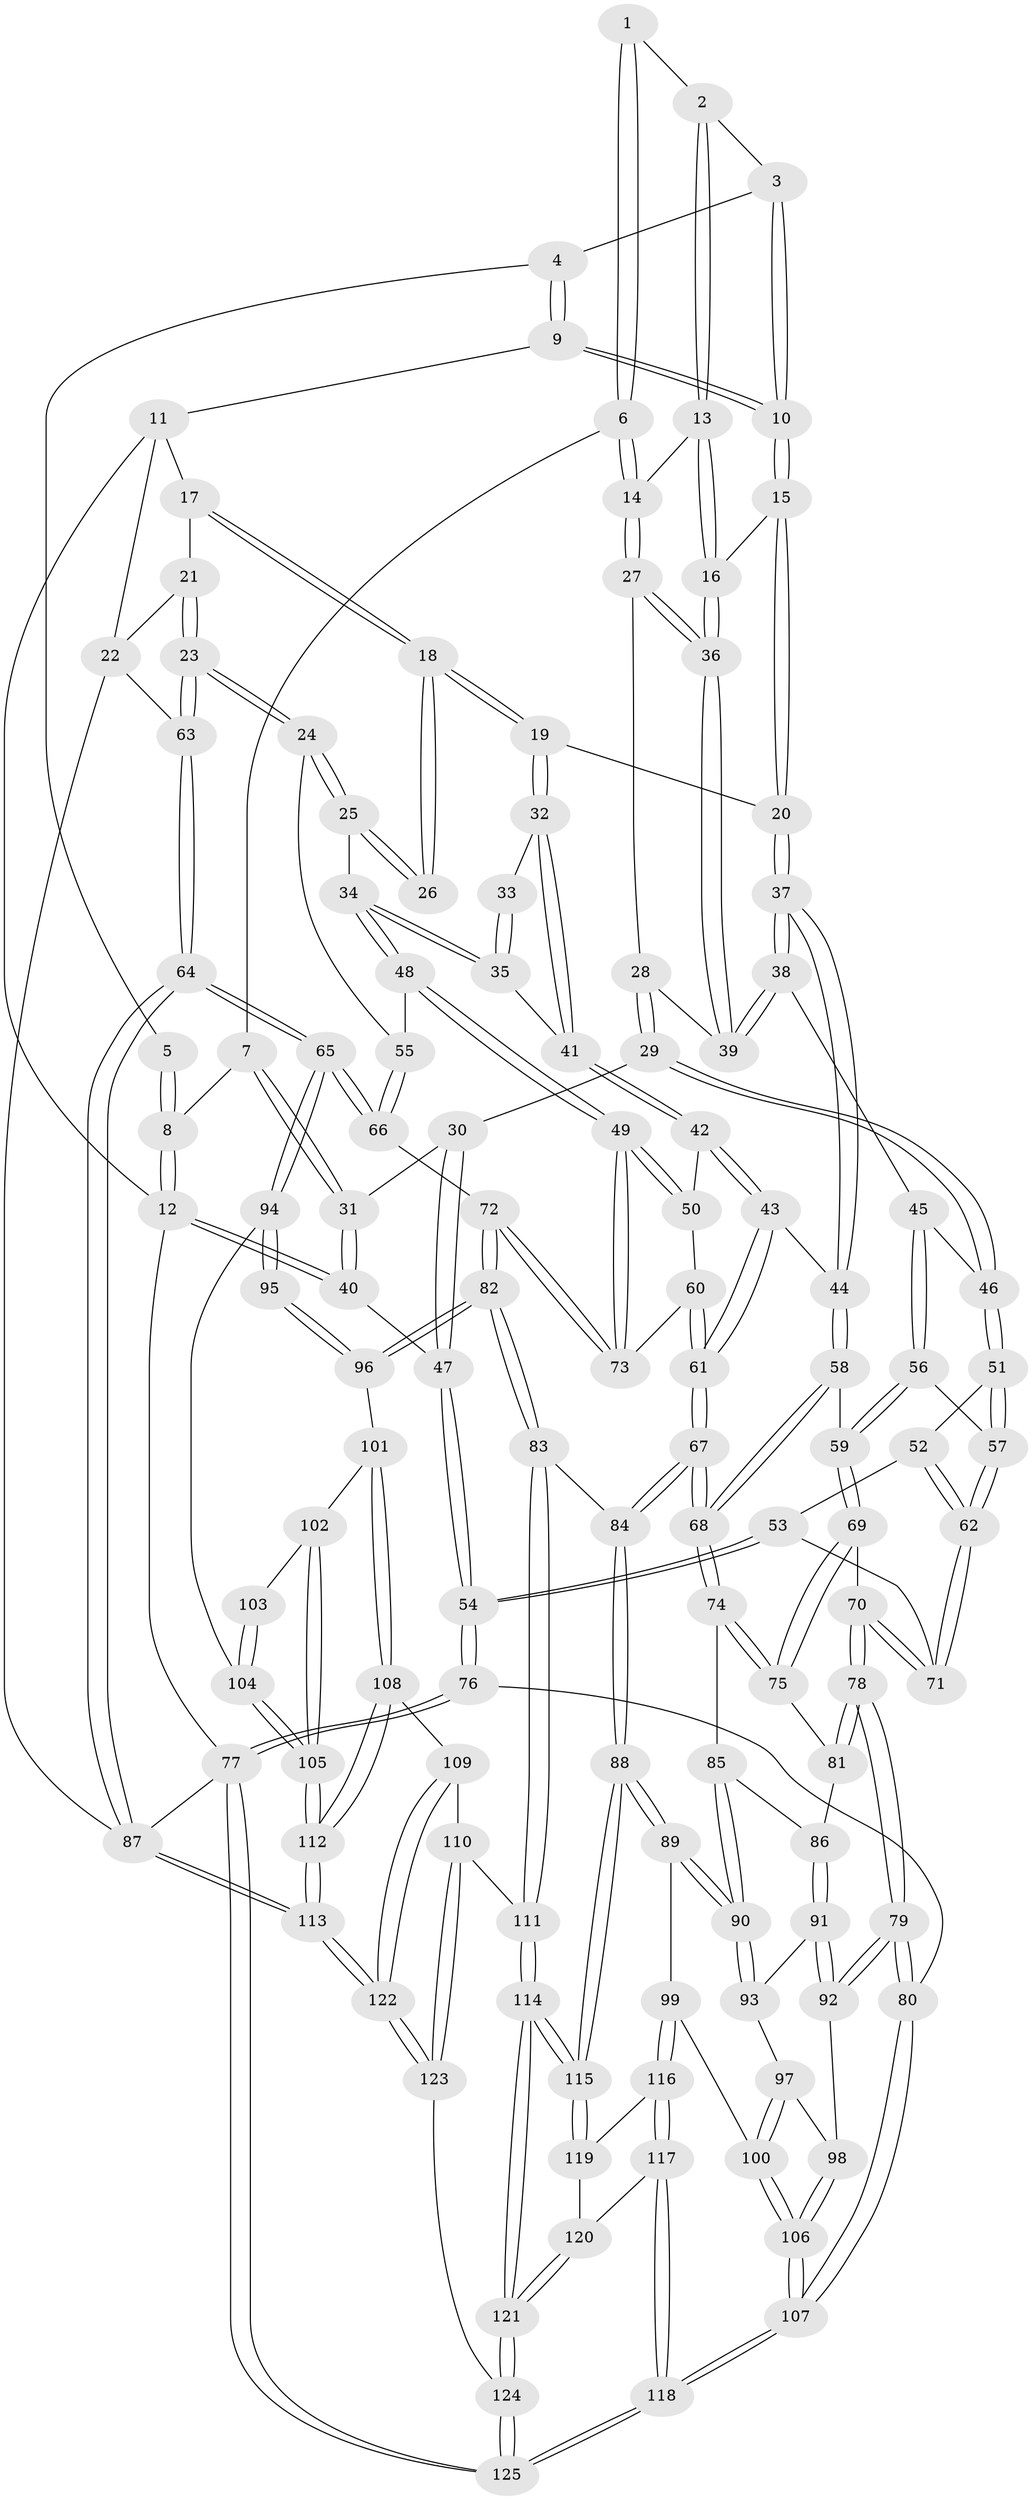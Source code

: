 // Generated by graph-tools (version 1.1) at 2025/11/02/27/25 16:11:58]
// undirected, 125 vertices, 309 edges
graph export_dot {
graph [start="1"]
  node [color=gray90,style=filled];
  1 [pos="+0.2569414755385918+0"];
  2 [pos="+0.34280767272139817+0.06705990163068994"];
  3 [pos="+0.41104714247981583+0"];
  4 [pos="+0.5004722223403997+0"];
  5 [pos="+0.22578058685846622+0"];
  6 [pos="+0.20478526810621125+0.12351060282759725"];
  7 [pos="+0.20351512112856274+0.1237664304164737"];
  8 [pos="+0+0"];
  9 [pos="+0.6658778022962546+0"];
  10 [pos="+0.4386274555934568+0.1704889113311572"];
  11 [pos="+0.671723515162671+0"];
  12 [pos="+0+0"];
  13 [pos="+0.3236392638884289+0.14343370538186564"];
  14 [pos="+0.31496116443257194+0.14527149962461153"];
  15 [pos="+0.4352469500060784+0.1791519909334307"];
  16 [pos="+0.3889769369930542+0.17862528339844344"];
  17 [pos="+0.6791565129318152+0"];
  18 [pos="+0.6635828951211633+0.046679726125222275"];
  19 [pos="+0.537003383548223+0.22358149831997653"];
  20 [pos="+0.4803750189794383+0.21456061698718387"];
  21 [pos="+0.8522915538818769+0.07381267423473988"];
  22 [pos="+1+0"];
  23 [pos="+0.9885270175983968+0.32950551868058137"];
  24 [pos="+0.8887280850339495+0.32675840265996503"];
  25 [pos="+0.7884589578695347+0.3016081545182876"];
  26 [pos="+0.6979005509901015+0.13870100744847344"];
  27 [pos="+0.27975117327692334+0.23931983324141623"];
  28 [pos="+0.2585604100478806+0.26295975263435173"];
  29 [pos="+0.14979030296079363+0.3150768109075202"];
  30 [pos="+0.12953701741836632+0.27732218032470046"];
  31 [pos="+0.12596159242006613+0.22763679799420247"];
  32 [pos="+0.582445882385513+0.2868781161462716"];
  33 [pos="+0.6566131666433115+0.19914341506344346"];
  34 [pos="+0.6608782555700748+0.33909503037960675"];
  35 [pos="+0.6433341902701422+0.3362273875812053"];
  36 [pos="+0.35438725280683986+0.2852787228925184"];
  37 [pos="+0.40295579044954116+0.4024489117378866"];
  38 [pos="+0.3669147023194651+0.38604019321769706"];
  39 [pos="+0.353313560161877+0.32518886123441804"];
  40 [pos="+0+0"];
  41 [pos="+0.606220545962078+0.33102014037948774"];
  42 [pos="+0.5250075825430717+0.40744110843710285"];
  43 [pos="+0.49652780884035086+0.4137330195155146"];
  44 [pos="+0.40592824505917546+0.40550741590253436"];
  45 [pos="+0.3261822473536719+0.3911094096668808"];
  46 [pos="+0.15598829531075928+0.35688221376618195"];
  47 [pos="+0+0.3161214255681238"];
  48 [pos="+0.6765359448840653+0.516607914778283"];
  49 [pos="+0.6560608952890933+0.5619131549574461"];
  50 [pos="+0.5263511549672014+0.4092385895340195"];
  51 [pos="+0.14902466422933855+0.37097318061920637"];
  52 [pos="+0.10304504883805571+0.41334346312497433"];
  53 [pos="+0+0.4618460855932191"];
  54 [pos="+0+0.5086589950895285"];
  55 [pos="+0.7470199879874386+0.47272931127202755"];
  56 [pos="+0.2528927832781663+0.5226754777446734"];
  57 [pos="+0.22703440048132872+0.5110266621197962"];
  58 [pos="+0.3945174758173184+0.4761520557791404"];
  59 [pos="+0.26813048838231646+0.5430106157073862"];
  60 [pos="+0.5546264701582997+0.5898112168912915"];
  61 [pos="+0.5115173556827287+0.6036225384104987"];
  62 [pos="+0.13534523083431238+0.5661393362754478"];
  63 [pos="+1+0.37002678121154403"];
  64 [pos="+1+0.5878581870592909"];
  65 [pos="+1+0.5971834836639265"];
  66 [pos="+0.8693902733896308+0.6214227720775876"];
  67 [pos="+0.45414956382372335+0.6465291029256959"];
  68 [pos="+0.4230040575454041+0.6270080723004195"];
  69 [pos="+0.27461983244834465+0.5771876536674941"];
  70 [pos="+0.1286343298117608+0.5991608543011387"];
  71 [pos="+0.13424593842084315+0.569367443764809"];
  72 [pos="+0.7274807050947185+0.6500404281247827"];
  73 [pos="+0.65598059847937+0.5657583751105195"];
  74 [pos="+0.3182925634222652+0.631812818190405"];
  75 [pos="+0.29390960165119867+0.6126831252736313"];
  76 [pos="+0+0.6881608910157468"];
  77 [pos="+0+1"];
  78 [pos="+0.09005884610258832+0.678836874878557"];
  79 [pos="+0.06617908233050097+0.7074733896550094"];
  80 [pos="+0.021289287935586283+0.7137661949952281"];
  81 [pos="+0.21109490228088731+0.6438294837576036"];
  82 [pos="+0.6847687646620204+0.7526160588426788"];
  83 [pos="+0.6533569597544872+0.7751346133776944"];
  84 [pos="+0.47410665520106504+0.7341600736631749"];
  85 [pos="+0.2979905847371+0.6760499481533799"];
  86 [pos="+0.26141694925019543+0.711815259302426"];
  87 [pos="+1+1"];
  88 [pos="+0.43382613655444013+0.7996597605252009"];
  89 [pos="+0.40346108138194564+0.7986944977683568"];
  90 [pos="+0.3441706751464285+0.7759511120437795"];
  91 [pos="+0.25616078921787744+0.7175572039133332"];
  92 [pos="+0.10368134595707243+0.729563244032909"];
  93 [pos="+0.2801217598467346+0.7799694755292156"];
  94 [pos="+1+0.6163386923635528"];
  95 [pos="+0.8377258548772782+0.7826637059490936"];
  96 [pos="+0.7351547183105437+0.7888663851848863"];
  97 [pos="+0.27824059780635907+0.7825195651919908"];
  98 [pos="+0.15052787782672247+0.7852587952980846"];
  99 [pos="+0.29092870173181123+0.8632238121960701"];
  100 [pos="+0.2633110196523723+0.8508962211877972"];
  101 [pos="+0.7582670816528939+0.8171505886619425"];
  102 [pos="+0.8262349051823237+0.8306373966351346"];
  103 [pos="+0.8359229587554596+0.8186862002817048"];
  104 [pos="+0.8898681909459776+0.8234804139007939"];
  105 [pos="+0.8618160559095553+0.9131506571617858"];
  106 [pos="+0.1958482740719859+0.8699210871341149"];
  107 [pos="+0.1391826087396453+1"];
  108 [pos="+0.7905796376317754+0.9188783564478935"];
  109 [pos="+0.7408613146629882+0.933509312370188"];
  110 [pos="+0.7258419062810263+0.9363105723775903"];
  111 [pos="+0.6364773887609275+0.8817461257800346"];
  112 [pos="+0.8612823384630766+0.9407640631727506"];
  113 [pos="+1+1"];
  114 [pos="+0.5069644820045659+1"];
  115 [pos="+0.44224679580120085+0.8605597843344774"];
  116 [pos="+0.30779459996369163+0.8994247647327147"];
  117 [pos="+0.2867160110183541+0.9607528215739339"];
  118 [pos="+0.131585763971577+1"];
  119 [pos="+0.34045321205395+0.9014130290935454"];
  120 [pos="+0.3501969355376179+0.9360405499976543"];
  121 [pos="+0.5051808680342998+1"];
  122 [pos="+0.9463205053130894+1"];
  123 [pos="+0.651227518917996+1"];
  124 [pos="+0.49225215506619824+1"];
  125 [pos="+0.1214157577518711+1"];
  1 -- 2;
  1 -- 6;
  1 -- 6;
  2 -- 3;
  2 -- 13;
  2 -- 13;
  3 -- 4;
  3 -- 10;
  3 -- 10;
  4 -- 5;
  4 -- 9;
  4 -- 9;
  5 -- 8;
  5 -- 8;
  6 -- 7;
  6 -- 14;
  6 -- 14;
  7 -- 8;
  7 -- 31;
  7 -- 31;
  8 -- 12;
  8 -- 12;
  9 -- 10;
  9 -- 10;
  9 -- 11;
  10 -- 15;
  10 -- 15;
  11 -- 12;
  11 -- 17;
  11 -- 22;
  12 -- 40;
  12 -- 40;
  12 -- 77;
  13 -- 14;
  13 -- 16;
  13 -- 16;
  14 -- 27;
  14 -- 27;
  15 -- 16;
  15 -- 20;
  15 -- 20;
  16 -- 36;
  16 -- 36;
  17 -- 18;
  17 -- 18;
  17 -- 21;
  18 -- 19;
  18 -- 19;
  18 -- 26;
  18 -- 26;
  19 -- 20;
  19 -- 32;
  19 -- 32;
  20 -- 37;
  20 -- 37;
  21 -- 22;
  21 -- 23;
  21 -- 23;
  22 -- 63;
  22 -- 87;
  23 -- 24;
  23 -- 24;
  23 -- 63;
  23 -- 63;
  24 -- 25;
  24 -- 25;
  24 -- 55;
  25 -- 26;
  25 -- 26;
  25 -- 34;
  27 -- 28;
  27 -- 36;
  27 -- 36;
  28 -- 29;
  28 -- 29;
  28 -- 39;
  29 -- 30;
  29 -- 46;
  29 -- 46;
  30 -- 31;
  30 -- 47;
  30 -- 47;
  31 -- 40;
  31 -- 40;
  32 -- 33;
  32 -- 41;
  32 -- 41;
  33 -- 35;
  33 -- 35;
  34 -- 35;
  34 -- 35;
  34 -- 48;
  34 -- 48;
  35 -- 41;
  36 -- 39;
  36 -- 39;
  37 -- 38;
  37 -- 38;
  37 -- 44;
  37 -- 44;
  38 -- 39;
  38 -- 39;
  38 -- 45;
  40 -- 47;
  41 -- 42;
  41 -- 42;
  42 -- 43;
  42 -- 43;
  42 -- 50;
  43 -- 44;
  43 -- 61;
  43 -- 61;
  44 -- 58;
  44 -- 58;
  45 -- 46;
  45 -- 56;
  45 -- 56;
  46 -- 51;
  46 -- 51;
  47 -- 54;
  47 -- 54;
  48 -- 49;
  48 -- 49;
  48 -- 55;
  49 -- 50;
  49 -- 50;
  49 -- 73;
  49 -- 73;
  50 -- 60;
  51 -- 52;
  51 -- 57;
  51 -- 57;
  52 -- 53;
  52 -- 62;
  52 -- 62;
  53 -- 54;
  53 -- 54;
  53 -- 71;
  54 -- 76;
  54 -- 76;
  55 -- 66;
  55 -- 66;
  56 -- 57;
  56 -- 59;
  56 -- 59;
  57 -- 62;
  57 -- 62;
  58 -- 59;
  58 -- 68;
  58 -- 68;
  59 -- 69;
  59 -- 69;
  60 -- 61;
  60 -- 61;
  60 -- 73;
  61 -- 67;
  61 -- 67;
  62 -- 71;
  62 -- 71;
  63 -- 64;
  63 -- 64;
  64 -- 65;
  64 -- 65;
  64 -- 87;
  64 -- 87;
  65 -- 66;
  65 -- 66;
  65 -- 94;
  65 -- 94;
  66 -- 72;
  67 -- 68;
  67 -- 68;
  67 -- 84;
  67 -- 84;
  68 -- 74;
  68 -- 74;
  69 -- 70;
  69 -- 75;
  69 -- 75;
  70 -- 71;
  70 -- 71;
  70 -- 78;
  70 -- 78;
  72 -- 73;
  72 -- 73;
  72 -- 82;
  72 -- 82;
  74 -- 75;
  74 -- 75;
  74 -- 85;
  75 -- 81;
  76 -- 77;
  76 -- 77;
  76 -- 80;
  77 -- 125;
  77 -- 125;
  77 -- 87;
  78 -- 79;
  78 -- 79;
  78 -- 81;
  78 -- 81;
  79 -- 80;
  79 -- 80;
  79 -- 92;
  79 -- 92;
  80 -- 107;
  80 -- 107;
  81 -- 86;
  82 -- 83;
  82 -- 83;
  82 -- 96;
  82 -- 96;
  83 -- 84;
  83 -- 111;
  83 -- 111;
  84 -- 88;
  84 -- 88;
  85 -- 86;
  85 -- 90;
  85 -- 90;
  86 -- 91;
  86 -- 91;
  87 -- 113;
  87 -- 113;
  88 -- 89;
  88 -- 89;
  88 -- 115;
  88 -- 115;
  89 -- 90;
  89 -- 90;
  89 -- 99;
  90 -- 93;
  90 -- 93;
  91 -- 92;
  91 -- 92;
  91 -- 93;
  92 -- 98;
  93 -- 97;
  94 -- 95;
  94 -- 95;
  94 -- 104;
  95 -- 96;
  95 -- 96;
  96 -- 101;
  97 -- 98;
  97 -- 100;
  97 -- 100;
  98 -- 106;
  98 -- 106;
  99 -- 100;
  99 -- 116;
  99 -- 116;
  100 -- 106;
  100 -- 106;
  101 -- 102;
  101 -- 108;
  101 -- 108;
  102 -- 103;
  102 -- 105;
  102 -- 105;
  103 -- 104;
  103 -- 104;
  104 -- 105;
  104 -- 105;
  105 -- 112;
  105 -- 112;
  106 -- 107;
  106 -- 107;
  107 -- 118;
  107 -- 118;
  108 -- 109;
  108 -- 112;
  108 -- 112;
  109 -- 110;
  109 -- 122;
  109 -- 122;
  110 -- 111;
  110 -- 123;
  110 -- 123;
  111 -- 114;
  111 -- 114;
  112 -- 113;
  112 -- 113;
  113 -- 122;
  113 -- 122;
  114 -- 115;
  114 -- 115;
  114 -- 121;
  114 -- 121;
  115 -- 119;
  115 -- 119;
  116 -- 117;
  116 -- 117;
  116 -- 119;
  117 -- 118;
  117 -- 118;
  117 -- 120;
  118 -- 125;
  118 -- 125;
  119 -- 120;
  120 -- 121;
  120 -- 121;
  121 -- 124;
  121 -- 124;
  122 -- 123;
  122 -- 123;
  123 -- 124;
  124 -- 125;
  124 -- 125;
}
